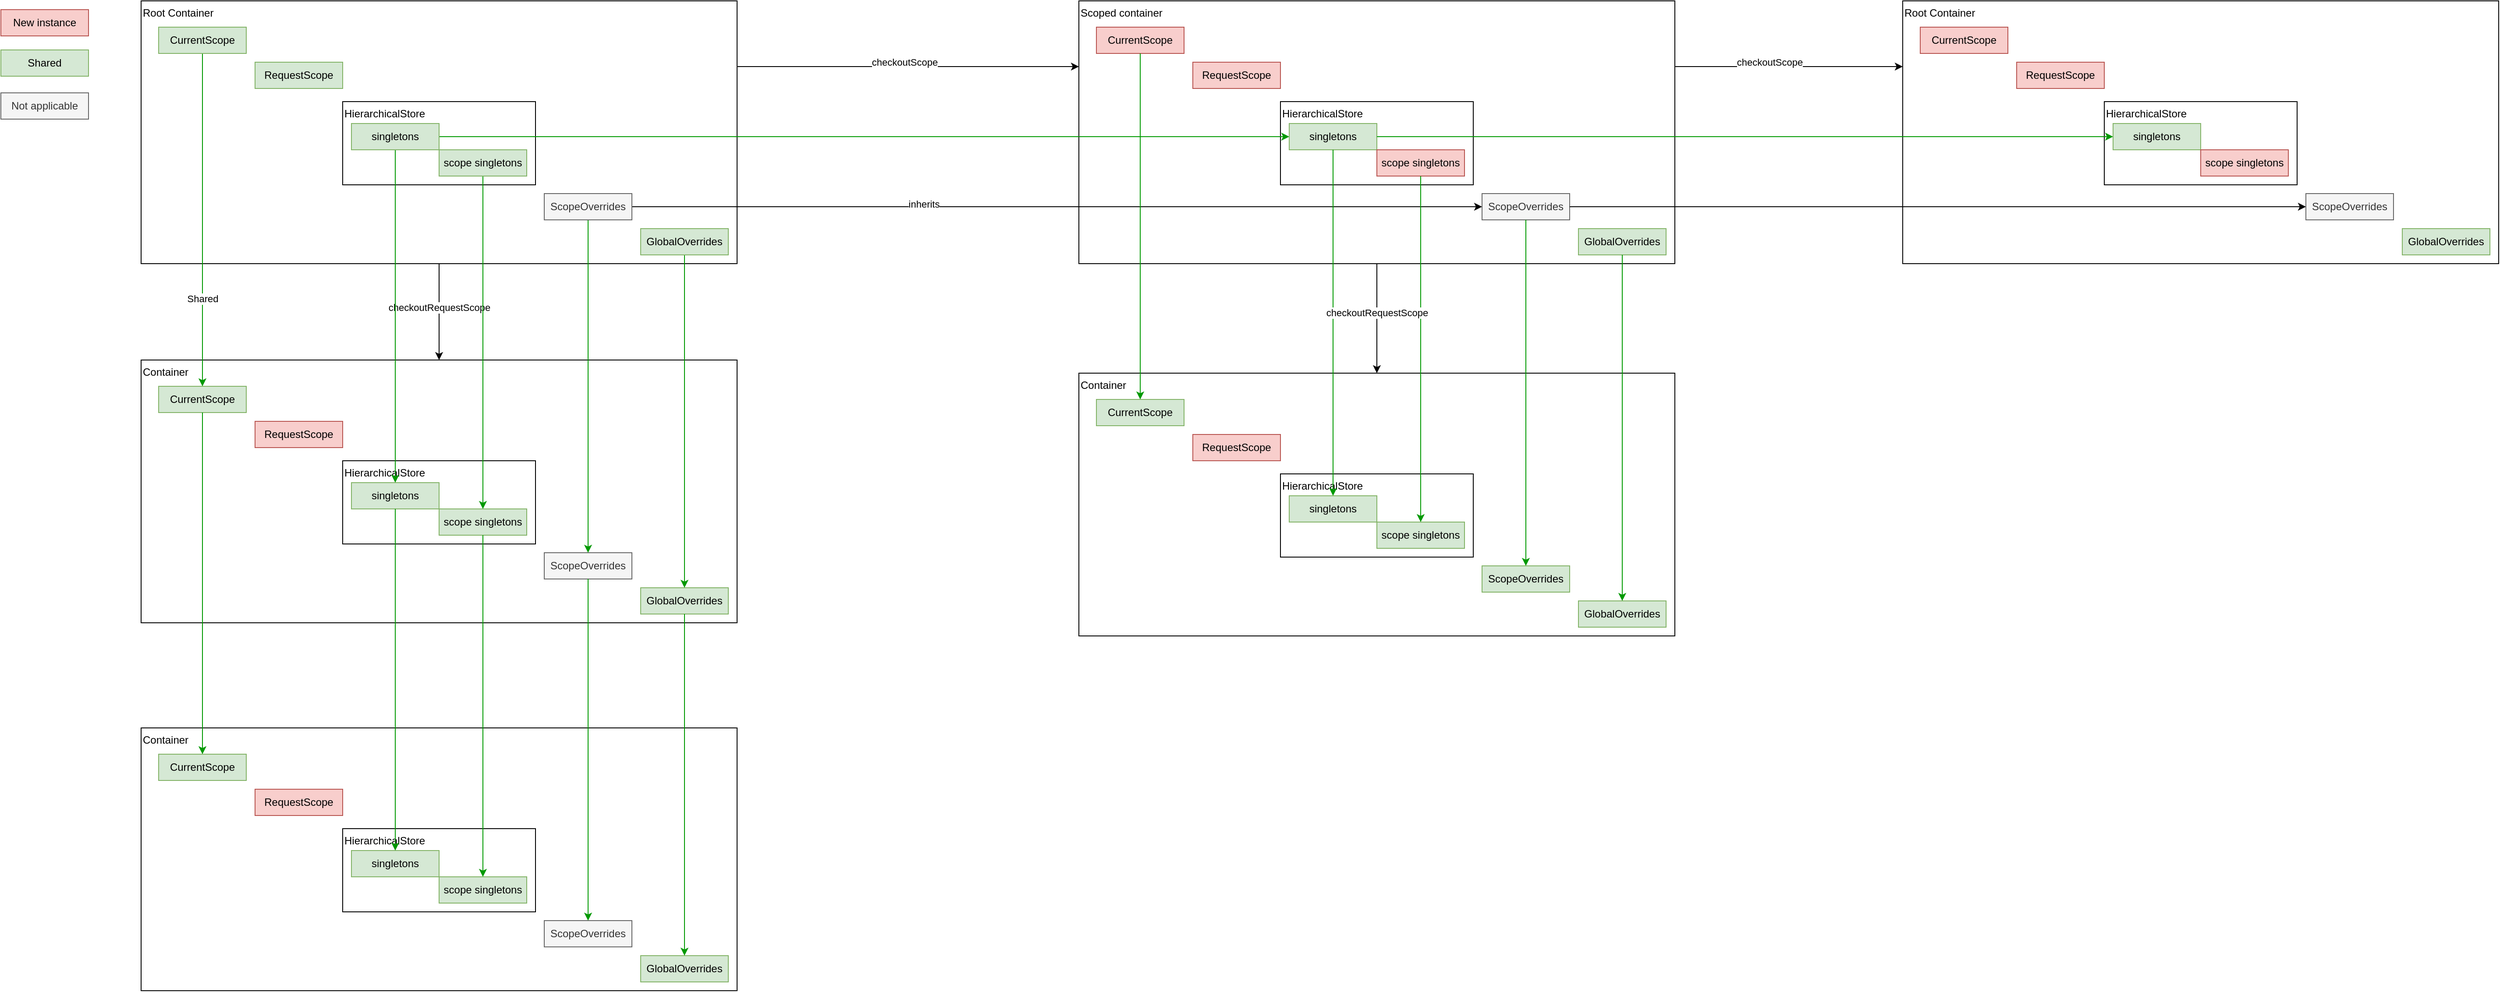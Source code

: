 <mxfile version="20.8.16" type="device" pages="2"><diagram id="uvCN8XYCkZKn3MmHKt8T" name="Strona-1"><mxGraphModel dx="3472" dy="2239" grid="1" gridSize="10" guides="1" tooltips="1" connect="1" arrows="1" fold="1" page="1" pageScale="1" pageWidth="827" pageHeight="1169" background="none" math="0" shadow="0"><root><mxCell id="0"/><mxCell id="1" parent="0"/><mxCell id="KOdNiX54ngIXo0fyU5yl-66" style="edgeStyle=orthogonalEdgeStyle;rounded=0;orthogonalLoop=1;jettySize=auto;html=1;" parent="1" source="KOdNiX54ngIXo0fyU5yl-88" target="KOdNiX54ngIXo0fyU5yl-69" edge="1"><mxGeometry relative="1" as="geometry"><mxPoint x="-1090" y="-810" as="sourcePoint"/><mxPoint x="-1090" y="-650" as="targetPoint"/></mxGeometry></mxCell><mxCell id="KOdNiX54ngIXo0fyU5yl-67" value="checkoutRequestScope" style="edgeLabel;html=1;align=center;verticalAlign=middle;resizable=0;points=[];" parent="KOdNiX54ngIXo0fyU5yl-66" vertex="1" connectable="0"><mxGeometry x="-0.217" y="-1" relative="1" as="geometry"><mxPoint x="1" y="7" as="offset"/></mxGeometry></mxCell><mxCell id="KOdNiX54ngIXo0fyU5yl-68" value="" style="group" parent="1" vertex="1" connectable="0"><mxGeometry x="-1420" y="-720" width="680" height="300" as="geometry"/></mxCell><mxCell id="KOdNiX54ngIXo0fyU5yl-69" value="Container" style="rounded=0;whiteSpace=wrap;html=1;align=left;verticalAlign=top;" parent="KOdNiX54ngIXo0fyU5yl-68" vertex="1"><mxGeometry width="680" height="300" as="geometry"/></mxCell><mxCell id="KOdNiX54ngIXo0fyU5yl-70" value="CurrentScope" style="rounded=0;whiteSpace=wrap;html=1;fillColor=#d5e8d4;strokeColor=#82b366;" parent="KOdNiX54ngIXo0fyU5yl-68" vertex="1"><mxGeometry x="20" y="30" width="100" height="30" as="geometry"/></mxCell><mxCell id="KOdNiX54ngIXo0fyU5yl-71" value="RequestScope" style="rounded=0;whiteSpace=wrap;html=1;fillColor=#f8cecc;strokeColor=#b85450;" parent="KOdNiX54ngIXo0fyU5yl-68" vertex="1"><mxGeometry x="130" y="70" width="100" height="30" as="geometry"/></mxCell><mxCell id="KOdNiX54ngIXo0fyU5yl-72" value="ScopeOverrides" style="rounded=0;whiteSpace=wrap;html=1;fillColor=#f5f5f5;strokeColor=#666666;fontColor=#333333;" parent="KOdNiX54ngIXo0fyU5yl-68" vertex="1"><mxGeometry x="460" y="220" width="100" height="30" as="geometry"/></mxCell><mxCell id="KOdNiX54ngIXo0fyU5yl-73" value="GlobalOverrides" style="rounded=0;whiteSpace=wrap;html=1;fillColor=#d5e8d4;strokeColor=#82b366;" parent="KOdNiX54ngIXo0fyU5yl-68" vertex="1"><mxGeometry x="570" y="260" width="100" height="30" as="geometry"/></mxCell><mxCell id="KOdNiX54ngIXo0fyU5yl-74" value="HierarchicalStore" style="rounded=0;whiteSpace=wrap;html=1;align=left;verticalAlign=top;" parent="KOdNiX54ngIXo0fyU5yl-68" vertex="1"><mxGeometry x="230" y="115" width="220" height="95" as="geometry"/></mxCell><mxCell id="KOdNiX54ngIXo0fyU5yl-75" value="singletons" style="rounded=0;whiteSpace=wrap;html=1;fillColor=#d5e8d4;strokeColor=#82b366;" parent="KOdNiX54ngIXo0fyU5yl-68" vertex="1"><mxGeometry x="240" y="140" width="100" height="30" as="geometry"/></mxCell><mxCell id="KOdNiX54ngIXo0fyU5yl-76" value="scope singletons" style="rounded=0;whiteSpace=wrap;html=1;fillColor=#d5e8d4;strokeColor=#82b366;" parent="KOdNiX54ngIXo0fyU5yl-68" vertex="1"><mxGeometry x="340" y="170" width="100" height="30" as="geometry"/></mxCell><mxCell id="KOdNiX54ngIXo0fyU5yl-77" value="" style="group" parent="1" vertex="1" connectable="0"><mxGeometry x="-350" y="-1130" width="680" height="300" as="geometry"/></mxCell><mxCell id="KOdNiX54ngIXo0fyU5yl-78" value="Scoped container" style="rounded=0;whiteSpace=wrap;html=1;align=left;verticalAlign=top;" parent="KOdNiX54ngIXo0fyU5yl-77" vertex="1"><mxGeometry width="680" height="300" as="geometry"/></mxCell><mxCell id="KOdNiX54ngIXo0fyU5yl-79" value="CurrentScope" style="rounded=0;whiteSpace=wrap;html=1;fillColor=#f8cecc;strokeColor=#b85450;" parent="KOdNiX54ngIXo0fyU5yl-77" vertex="1"><mxGeometry x="20" y="30" width="100" height="30" as="geometry"/></mxCell><mxCell id="KOdNiX54ngIXo0fyU5yl-80" value="RequestScope" style="rounded=0;whiteSpace=wrap;html=1;fillColor=#f8cecc;strokeColor=#b85450;" parent="KOdNiX54ngIXo0fyU5yl-77" vertex="1"><mxGeometry x="130" y="70" width="100" height="30" as="geometry"/></mxCell><mxCell id="KOdNiX54ngIXo0fyU5yl-81" value="ScopeOverrides" style="rounded=0;whiteSpace=wrap;html=1;fillColor=#f5f5f5;strokeColor=#666666;fontColor=#333333;" parent="KOdNiX54ngIXo0fyU5yl-77" vertex="1"><mxGeometry x="460" y="220" width="100" height="30" as="geometry"/></mxCell><mxCell id="KOdNiX54ngIXo0fyU5yl-82" value="GlobalOverrides" style="rounded=0;whiteSpace=wrap;html=1;fillColor=#d5e8d4;strokeColor=#82b366;" parent="KOdNiX54ngIXo0fyU5yl-77" vertex="1"><mxGeometry x="570" y="260" width="100" height="30" as="geometry"/></mxCell><mxCell id="KOdNiX54ngIXo0fyU5yl-83" value="HierarchicalStore" style="rounded=0;whiteSpace=wrap;html=1;align=left;verticalAlign=top;" parent="KOdNiX54ngIXo0fyU5yl-77" vertex="1"><mxGeometry x="230" y="115" width="220" height="95" as="geometry"/></mxCell><mxCell id="KOdNiX54ngIXo0fyU5yl-84" value="singletons" style="rounded=0;whiteSpace=wrap;html=1;fillColor=#d5e8d4;strokeColor=#82b366;" parent="KOdNiX54ngIXo0fyU5yl-77" vertex="1"><mxGeometry x="240" y="140" width="100" height="30" as="geometry"/></mxCell><mxCell id="KOdNiX54ngIXo0fyU5yl-85" value="scope singletons" style="rounded=0;whiteSpace=wrap;html=1;fillColor=#f8cecc;strokeColor=#b85450;" parent="KOdNiX54ngIXo0fyU5yl-77" vertex="1"><mxGeometry x="340" y="170" width="100" height="30" as="geometry"/></mxCell><mxCell id="KOdNiX54ngIXo0fyU5yl-86" style="edgeStyle=orthogonalEdgeStyle;rounded=0;orthogonalLoop=1;jettySize=auto;html=1;exitX=1;exitY=0.25;exitDx=0;exitDy=0;strokeColor=#000000;entryX=0;entryY=0.25;entryDx=0;entryDy=0;" parent="1" source="KOdNiX54ngIXo0fyU5yl-88" target="KOdNiX54ngIXo0fyU5yl-78" edge="1"><mxGeometry relative="1" as="geometry"/></mxCell><mxCell id="KOdNiX54ngIXo0fyU5yl-87" value="checkoutScope" style="edgeLabel;html=1;align=center;verticalAlign=middle;resizable=0;points=[];" parent="KOdNiX54ngIXo0fyU5yl-86" vertex="1" connectable="0"><mxGeometry x="0.277" y="4" relative="1" as="geometry"><mxPoint x="-58" y="-1" as="offset"/></mxGeometry></mxCell><mxCell id="KOdNiX54ngIXo0fyU5yl-88" value="Root Container" style="rounded=0;whiteSpace=wrap;html=1;align=left;verticalAlign=top;" parent="1" vertex="1"><mxGeometry x="-1420" y="-1130" width="680" height="300" as="geometry"/></mxCell><mxCell id="KOdNiX54ngIXo0fyU5yl-89" style="edgeStyle=orthogonalEdgeStyle;rounded=0;orthogonalLoop=1;jettySize=auto;html=1;exitX=0.5;exitY=1;exitDx=0;exitDy=0;strokeColor=#009900;fillColor=#d5e8d4;" parent="1" source="KOdNiX54ngIXo0fyU5yl-91" target="KOdNiX54ngIXo0fyU5yl-70" edge="1"><mxGeometry relative="1" as="geometry"/></mxCell><mxCell id="KOdNiX54ngIXo0fyU5yl-90" value="Shared" style="edgeLabel;html=1;align=center;verticalAlign=middle;resizable=0;points=[];" parent="KOdNiX54ngIXo0fyU5yl-89" vertex="1" connectable="0"><mxGeometry x="0.283" y="1" relative="1" as="geometry"><mxPoint x="-1" y="36" as="offset"/></mxGeometry></mxCell><mxCell id="KOdNiX54ngIXo0fyU5yl-91" value="CurrentScope" style="rounded=0;whiteSpace=wrap;html=1;fillColor=#d5e8d4;strokeColor=#82b366;" parent="1" vertex="1"><mxGeometry x="-1400" y="-1100" width="100" height="30" as="geometry"/></mxCell><mxCell id="KOdNiX54ngIXo0fyU5yl-92" value="RequestScope" style="rounded=0;whiteSpace=wrap;html=1;fillColor=#d5e8d4;strokeColor=#82b366;" parent="1" vertex="1"><mxGeometry x="-1290" y="-1060" width="100" height="30" as="geometry"/></mxCell><mxCell id="KOdNiX54ngIXo0fyU5yl-93" style="edgeStyle=orthogonalEdgeStyle;rounded=0;orthogonalLoop=1;jettySize=auto;html=1;exitX=0.5;exitY=1;exitDx=0;exitDy=0;strokeColor=#009900;" parent="1" source="KOdNiX54ngIXo0fyU5yl-94" target="KOdNiX54ngIXo0fyU5yl-72" edge="1"><mxGeometry relative="1" as="geometry"/></mxCell><mxCell id="mqJYKt4JBoa_ONj-gT2V-1" style="edgeStyle=orthogonalEdgeStyle;rounded=0;orthogonalLoop=1;jettySize=auto;html=1;exitX=1;exitY=0.5;exitDx=0;exitDy=0;entryX=0;entryY=0.5;entryDx=0;entryDy=0;" parent="1" source="KOdNiX54ngIXo0fyU5yl-94" target="KOdNiX54ngIXo0fyU5yl-81" edge="1"><mxGeometry relative="1" as="geometry"/></mxCell><mxCell id="mqJYKt4JBoa_ONj-gT2V-3" value="inherits" style="edgeLabel;html=1;align=center;verticalAlign=middle;resizable=0;points=[];" parent="mqJYKt4JBoa_ONj-gT2V-1" vertex="1" connectable="0"><mxGeometry x="-0.315" y="3" relative="1" as="geometry"><mxPoint x="1" as="offset"/></mxGeometry></mxCell><mxCell id="KOdNiX54ngIXo0fyU5yl-94" value="ScopeOverrides" style="rounded=0;whiteSpace=wrap;html=1;fillColor=#f5f5f5;strokeColor=#666666;fontColor=#333333;" parent="1" vertex="1"><mxGeometry x="-960" y="-910" width="100" height="30" as="geometry"/></mxCell><mxCell id="KOdNiX54ngIXo0fyU5yl-95" style="edgeStyle=orthogonalEdgeStyle;rounded=0;orthogonalLoop=1;jettySize=auto;html=1;exitX=0.5;exitY=1;exitDx=0;exitDy=0;strokeColor=#009900;" parent="1" source="KOdNiX54ngIXo0fyU5yl-96" target="KOdNiX54ngIXo0fyU5yl-73" edge="1"><mxGeometry relative="1" as="geometry"/></mxCell><mxCell id="KOdNiX54ngIXo0fyU5yl-96" value="GlobalOverrides" style="rounded=0;whiteSpace=wrap;html=1;fillColor=#d5e8d4;strokeColor=#82b366;" parent="1" vertex="1"><mxGeometry x="-850" y="-870" width="100" height="30" as="geometry"/></mxCell><mxCell id="KOdNiX54ngIXo0fyU5yl-97" value="HierarchicalStore" style="rounded=0;whiteSpace=wrap;html=1;align=left;verticalAlign=top;" parent="1" vertex="1"><mxGeometry x="-1190" y="-1015" width="220" height="95" as="geometry"/></mxCell><mxCell id="KOdNiX54ngIXo0fyU5yl-98" style="edgeStyle=orthogonalEdgeStyle;rounded=0;orthogonalLoop=1;jettySize=auto;html=1;exitX=0.5;exitY=1;exitDx=0;exitDy=0;strokeColor=#009900;" parent="1" source="KOdNiX54ngIXo0fyU5yl-100" target="KOdNiX54ngIXo0fyU5yl-75" edge="1"><mxGeometry relative="1" as="geometry"/></mxCell><mxCell id="KOdNiX54ngIXo0fyU5yl-99" style="edgeStyle=orthogonalEdgeStyle;rounded=0;orthogonalLoop=1;jettySize=auto;html=1;exitX=1;exitY=0.5;exitDx=0;exitDy=0;strokeColor=#009900;" parent="1" source="KOdNiX54ngIXo0fyU5yl-100" target="KOdNiX54ngIXo0fyU5yl-84" edge="1"><mxGeometry relative="1" as="geometry"/></mxCell><mxCell id="KOdNiX54ngIXo0fyU5yl-100" value="singletons" style="rounded=0;whiteSpace=wrap;html=1;fillColor=#d5e8d4;strokeColor=#82b366;" parent="1" vertex="1"><mxGeometry x="-1180" y="-990" width="100" height="30" as="geometry"/></mxCell><mxCell id="KOdNiX54ngIXo0fyU5yl-101" style="edgeStyle=orthogonalEdgeStyle;rounded=0;orthogonalLoop=1;jettySize=auto;html=1;exitX=0.5;exitY=1;exitDx=0;exitDy=0;strokeColor=#009900;" parent="1" source="KOdNiX54ngIXo0fyU5yl-102" target="KOdNiX54ngIXo0fyU5yl-76" edge="1"><mxGeometry relative="1" as="geometry"/></mxCell><mxCell id="KOdNiX54ngIXo0fyU5yl-102" value="scope singletons" style="rounded=0;whiteSpace=wrap;html=1;fillColor=#d5e8d4;strokeColor=#82b366;" parent="1" vertex="1"><mxGeometry x="-1080" y="-960" width="100" height="30" as="geometry"/></mxCell><mxCell id="KOdNiX54ngIXo0fyU5yl-103" value="" style="group;fillColor=#f5f5f5;fontColor=#333333;strokeColor=#666666;" parent="1" vertex="1" connectable="0"><mxGeometry x="590" y="-1130" width="680" height="300" as="geometry"/></mxCell><mxCell id="KOdNiX54ngIXo0fyU5yl-104" value="Root Container" style="rounded=0;whiteSpace=wrap;html=1;align=left;verticalAlign=top;" parent="KOdNiX54ngIXo0fyU5yl-103" vertex="1"><mxGeometry width="680" height="300" as="geometry"/></mxCell><mxCell id="KOdNiX54ngIXo0fyU5yl-105" value="CurrentScope" style="rounded=0;whiteSpace=wrap;html=1;fillColor=#f8cecc;strokeColor=#b85450;" parent="KOdNiX54ngIXo0fyU5yl-103" vertex="1"><mxGeometry x="20" y="30" width="100" height="30" as="geometry"/></mxCell><mxCell id="KOdNiX54ngIXo0fyU5yl-106" value="RequestScope" style="rounded=0;whiteSpace=wrap;html=1;fillColor=#f8cecc;strokeColor=#b85450;" parent="KOdNiX54ngIXo0fyU5yl-103" vertex="1"><mxGeometry x="130" y="70" width="100" height="30" as="geometry"/></mxCell><mxCell id="KOdNiX54ngIXo0fyU5yl-107" value="ScopeOverrides" style="rounded=0;whiteSpace=wrap;html=1;fillColor=#f5f5f5;strokeColor=#666666;fontColor=#333333;" parent="KOdNiX54ngIXo0fyU5yl-103" vertex="1"><mxGeometry x="460" y="220" width="100" height="30" as="geometry"/></mxCell><mxCell id="KOdNiX54ngIXo0fyU5yl-108" value="GlobalOverrides" style="rounded=0;whiteSpace=wrap;html=1;fillColor=#d5e8d4;strokeColor=#82b366;" parent="KOdNiX54ngIXo0fyU5yl-103" vertex="1"><mxGeometry x="570" y="260" width="100" height="30" as="geometry"/></mxCell><mxCell id="KOdNiX54ngIXo0fyU5yl-109" value="HierarchicalStore" style="rounded=0;whiteSpace=wrap;html=1;align=left;verticalAlign=top;" parent="KOdNiX54ngIXo0fyU5yl-103" vertex="1"><mxGeometry x="230" y="115" width="220" height="95" as="geometry"/></mxCell><mxCell id="KOdNiX54ngIXo0fyU5yl-110" value="singletons" style="rounded=0;whiteSpace=wrap;html=1;fillColor=#d5e8d4;strokeColor=#82b366;" parent="KOdNiX54ngIXo0fyU5yl-103" vertex="1"><mxGeometry x="240" y="140" width="100" height="30" as="geometry"/></mxCell><mxCell id="KOdNiX54ngIXo0fyU5yl-111" value="scope singletons" style="rounded=0;whiteSpace=wrap;html=1;fillColor=#f8cecc;strokeColor=#b85450;" parent="KOdNiX54ngIXo0fyU5yl-103" vertex="1"><mxGeometry x="340" y="170" width="100" height="30" as="geometry"/></mxCell><mxCell id="KOdNiX54ngIXo0fyU5yl-112" style="edgeStyle=orthogonalEdgeStyle;rounded=0;orthogonalLoop=1;jettySize=auto;html=1;exitX=1;exitY=0.25;exitDx=0;exitDy=0;strokeColor=#000000;entryX=0;entryY=0.25;entryDx=0;entryDy=0;" parent="1" source="KOdNiX54ngIXo0fyU5yl-78" target="KOdNiX54ngIXo0fyU5yl-104" edge="1"><mxGeometry relative="1" as="geometry"><mxPoint x="380" y="-1060" as="sourcePoint"/><mxPoint x="770" y="-1060" as="targetPoint"/></mxGeometry></mxCell><mxCell id="KOdNiX54ngIXo0fyU5yl-113" value="checkoutScope" style="edgeLabel;html=1;align=center;verticalAlign=middle;resizable=0;points=[];" parent="KOdNiX54ngIXo0fyU5yl-112" vertex="1" connectable="0"><mxGeometry x="0.277" y="4" relative="1" as="geometry"><mxPoint x="-58" y="-1" as="offset"/></mxGeometry></mxCell><mxCell id="KOdNiX54ngIXo0fyU5yl-114" style="edgeStyle=orthogonalEdgeStyle;rounded=0;orthogonalLoop=1;jettySize=auto;html=1;exitX=1;exitY=0.5;exitDx=0;exitDy=0;entryX=0;entryY=0.5;entryDx=0;entryDy=0;strokeColor=#009900;" parent="1" source="KOdNiX54ngIXo0fyU5yl-84" target="KOdNiX54ngIXo0fyU5yl-110" edge="1"><mxGeometry relative="1" as="geometry"/></mxCell><mxCell id="KOdNiX54ngIXo0fyU5yl-115" value="" style="group" parent="1" vertex="1" connectable="0"><mxGeometry x="-350" y="-705" width="680" height="300" as="geometry"/></mxCell><mxCell id="KOdNiX54ngIXo0fyU5yl-116" value="Container" style="rounded=0;whiteSpace=wrap;html=1;align=left;verticalAlign=top;" parent="KOdNiX54ngIXo0fyU5yl-115" vertex="1"><mxGeometry width="680" height="300" as="geometry"/></mxCell><mxCell id="KOdNiX54ngIXo0fyU5yl-117" value="CurrentScope" style="rounded=0;whiteSpace=wrap;html=1;fillColor=#d5e8d4;strokeColor=#82b366;" parent="KOdNiX54ngIXo0fyU5yl-115" vertex="1"><mxGeometry x="20" y="30" width="100" height="30" as="geometry"/></mxCell><mxCell id="KOdNiX54ngIXo0fyU5yl-118" value="RequestScope" style="rounded=0;whiteSpace=wrap;html=1;fillColor=#f8cecc;strokeColor=#b85450;" parent="KOdNiX54ngIXo0fyU5yl-115" vertex="1"><mxGeometry x="130" y="70" width="100" height="30" as="geometry"/></mxCell><mxCell id="KOdNiX54ngIXo0fyU5yl-119" value="ScopeOverrides" style="rounded=0;whiteSpace=wrap;html=1;fillColor=#d5e8d4;strokeColor=#82b366;" parent="KOdNiX54ngIXo0fyU5yl-115" vertex="1"><mxGeometry x="460" y="220" width="100" height="30" as="geometry"/></mxCell><mxCell id="KOdNiX54ngIXo0fyU5yl-120" value="GlobalOverrides" style="rounded=0;whiteSpace=wrap;html=1;fillColor=#d5e8d4;strokeColor=#82b366;" parent="KOdNiX54ngIXo0fyU5yl-115" vertex="1"><mxGeometry x="570" y="260" width="100" height="30" as="geometry"/></mxCell><mxCell id="KOdNiX54ngIXo0fyU5yl-121" value="HierarchicalStore" style="rounded=0;whiteSpace=wrap;html=1;align=left;verticalAlign=top;" parent="KOdNiX54ngIXo0fyU5yl-115" vertex="1"><mxGeometry x="230" y="115" width="220" height="95" as="geometry"/></mxCell><mxCell id="KOdNiX54ngIXo0fyU5yl-122" value="singletons" style="rounded=0;whiteSpace=wrap;html=1;fillColor=#d5e8d4;strokeColor=#82b366;" parent="KOdNiX54ngIXo0fyU5yl-115" vertex="1"><mxGeometry x="240" y="140" width="100" height="30" as="geometry"/></mxCell><mxCell id="KOdNiX54ngIXo0fyU5yl-123" value="scope singletons" style="rounded=0;whiteSpace=wrap;html=1;fillColor=#d5e8d4;strokeColor=#82b366;" parent="KOdNiX54ngIXo0fyU5yl-115" vertex="1"><mxGeometry x="340" y="170" width="100" height="30" as="geometry"/></mxCell><mxCell id="KOdNiX54ngIXo0fyU5yl-124" style="edgeStyle=orthogonalEdgeStyle;rounded=0;orthogonalLoop=1;jettySize=auto;html=1;exitX=0.5;exitY=1;exitDx=0;exitDy=0;entryX=0.5;entryY=0;entryDx=0;entryDy=0;strokeColor=#009900;" parent="1" source="KOdNiX54ngIXo0fyU5yl-79" target="KOdNiX54ngIXo0fyU5yl-117" edge="1"><mxGeometry relative="1" as="geometry"/></mxCell><mxCell id="KOdNiX54ngIXo0fyU5yl-125" style="edgeStyle=orthogonalEdgeStyle;rounded=0;orthogonalLoop=1;jettySize=auto;html=1;exitX=0.5;exitY=1;exitDx=0;exitDy=0;entryX=0.5;entryY=0;entryDx=0;entryDy=0;strokeColor=#009900;" parent="1" source="KOdNiX54ngIXo0fyU5yl-84" target="KOdNiX54ngIXo0fyU5yl-122" edge="1"><mxGeometry relative="1" as="geometry"/></mxCell><mxCell id="KOdNiX54ngIXo0fyU5yl-126" style="edgeStyle=orthogonalEdgeStyle;rounded=0;orthogonalLoop=1;jettySize=auto;html=1;exitX=0.5;exitY=1;exitDx=0;exitDy=0;entryX=0.5;entryY=0;entryDx=0;entryDy=0;strokeColor=#009900;" parent="1" source="KOdNiX54ngIXo0fyU5yl-85" target="KOdNiX54ngIXo0fyU5yl-123" edge="1"><mxGeometry relative="1" as="geometry"/></mxCell><mxCell id="KOdNiX54ngIXo0fyU5yl-127" style="edgeStyle=orthogonalEdgeStyle;rounded=0;orthogonalLoop=1;jettySize=auto;html=1;exitX=0.5;exitY=1;exitDx=0;exitDy=0;strokeColor=#009900;" parent="1" source="KOdNiX54ngIXo0fyU5yl-81" target="KOdNiX54ngIXo0fyU5yl-119" edge="1"><mxGeometry relative="1" as="geometry"/></mxCell><mxCell id="KOdNiX54ngIXo0fyU5yl-128" style="edgeStyle=orthogonalEdgeStyle;rounded=0;orthogonalLoop=1;jettySize=auto;html=1;exitX=0.5;exitY=1;exitDx=0;exitDy=0;entryX=0.5;entryY=0;entryDx=0;entryDy=0;strokeColor=#009900;" parent="1" source="KOdNiX54ngIXo0fyU5yl-82" target="KOdNiX54ngIXo0fyU5yl-120" edge="1"><mxGeometry relative="1" as="geometry"/></mxCell><mxCell id="KOdNiX54ngIXo0fyU5yl-129" value="" style="group" parent="1" vertex="1" connectable="0"><mxGeometry x="-1420" y="-300" width="680" height="300" as="geometry"/></mxCell><mxCell id="KOdNiX54ngIXo0fyU5yl-130" value="Container" style="rounded=0;whiteSpace=wrap;html=1;align=left;verticalAlign=top;" parent="KOdNiX54ngIXo0fyU5yl-129" vertex="1"><mxGeometry width="680" height="300" as="geometry"/></mxCell><mxCell id="KOdNiX54ngIXo0fyU5yl-131" value="CurrentScope" style="rounded=0;whiteSpace=wrap;html=1;fillColor=#d5e8d4;strokeColor=#82b366;" parent="KOdNiX54ngIXo0fyU5yl-129" vertex="1"><mxGeometry x="20" y="30" width="100" height="30" as="geometry"/></mxCell><mxCell id="KOdNiX54ngIXo0fyU5yl-132" value="RequestScope" style="rounded=0;whiteSpace=wrap;html=1;fillColor=#f8cecc;strokeColor=#b85450;" parent="KOdNiX54ngIXo0fyU5yl-129" vertex="1"><mxGeometry x="130" y="70" width="100" height="30" as="geometry"/></mxCell><mxCell id="KOdNiX54ngIXo0fyU5yl-133" value="ScopeOverrides" style="rounded=0;whiteSpace=wrap;html=1;fillColor=#f5f5f5;strokeColor=#666666;fontColor=#333333;" parent="KOdNiX54ngIXo0fyU5yl-129" vertex="1"><mxGeometry x="460" y="220" width="100" height="30" as="geometry"/></mxCell><mxCell id="KOdNiX54ngIXo0fyU5yl-134" value="GlobalOverrides" style="rounded=0;whiteSpace=wrap;html=1;fillColor=#d5e8d4;strokeColor=#82b366;" parent="KOdNiX54ngIXo0fyU5yl-129" vertex="1"><mxGeometry x="570" y="260" width="100" height="30" as="geometry"/></mxCell><mxCell id="KOdNiX54ngIXo0fyU5yl-135" value="HierarchicalStore" style="rounded=0;whiteSpace=wrap;html=1;align=left;verticalAlign=top;" parent="KOdNiX54ngIXo0fyU5yl-129" vertex="1"><mxGeometry x="230" y="115" width="220" height="95" as="geometry"/></mxCell><mxCell id="KOdNiX54ngIXo0fyU5yl-136" value="singletons" style="rounded=0;whiteSpace=wrap;html=1;fillColor=#d5e8d4;strokeColor=#82b366;" parent="KOdNiX54ngIXo0fyU5yl-129" vertex="1"><mxGeometry x="240" y="140" width="100" height="30" as="geometry"/></mxCell><mxCell id="KOdNiX54ngIXo0fyU5yl-137" value="scope singletons" style="rounded=0;whiteSpace=wrap;html=1;fillColor=#d5e8d4;strokeColor=#82b366;" parent="KOdNiX54ngIXo0fyU5yl-129" vertex="1"><mxGeometry x="340" y="170" width="100" height="30" as="geometry"/></mxCell><mxCell id="KOdNiX54ngIXo0fyU5yl-138" style="edgeStyle=orthogonalEdgeStyle;rounded=0;orthogonalLoop=1;jettySize=auto;html=1;exitX=0.5;exitY=1;exitDx=0;exitDy=0;strokeColor=#009900;" parent="1" source="KOdNiX54ngIXo0fyU5yl-70" target="KOdNiX54ngIXo0fyU5yl-131" edge="1"><mxGeometry relative="1" as="geometry"/></mxCell><mxCell id="KOdNiX54ngIXo0fyU5yl-139" style="edgeStyle=orthogonalEdgeStyle;rounded=0;orthogonalLoop=1;jettySize=auto;html=1;exitX=0.5;exitY=1;exitDx=0;exitDy=0;strokeColor=#009900;" parent="1" source="KOdNiX54ngIXo0fyU5yl-75" target="KOdNiX54ngIXo0fyU5yl-136" edge="1"><mxGeometry relative="1" as="geometry"/></mxCell><mxCell id="KOdNiX54ngIXo0fyU5yl-140" style="edgeStyle=orthogonalEdgeStyle;rounded=0;orthogonalLoop=1;jettySize=auto;html=1;exitX=0.5;exitY=1;exitDx=0;exitDy=0;strokeColor=#009900;" parent="1" source="KOdNiX54ngIXo0fyU5yl-76" target="KOdNiX54ngIXo0fyU5yl-137" edge="1"><mxGeometry relative="1" as="geometry"/></mxCell><mxCell id="KOdNiX54ngIXo0fyU5yl-141" style="edgeStyle=orthogonalEdgeStyle;rounded=0;orthogonalLoop=1;jettySize=auto;html=1;exitX=0.5;exitY=1;exitDx=0;exitDy=0;strokeColor=#009900;" parent="1" source="KOdNiX54ngIXo0fyU5yl-72" target="KOdNiX54ngIXo0fyU5yl-133" edge="1"><mxGeometry relative="1" as="geometry"/></mxCell><mxCell id="KOdNiX54ngIXo0fyU5yl-142" style="edgeStyle=orthogonalEdgeStyle;rounded=0;orthogonalLoop=1;jettySize=auto;html=1;exitX=0.5;exitY=1;exitDx=0;exitDy=0;strokeColor=#009900;" parent="1" source="KOdNiX54ngIXo0fyU5yl-73" target="KOdNiX54ngIXo0fyU5yl-134" edge="1"><mxGeometry relative="1" as="geometry"/></mxCell><mxCell id="RWl2m01P_ZOmquC0vy6F-1" style="edgeStyle=orthogonalEdgeStyle;rounded=0;orthogonalLoop=1;jettySize=auto;html=1;exitX=0.5;exitY=1;exitDx=0;exitDy=0;entryX=0.5;entryY=0;entryDx=0;entryDy=0;" parent="1" source="KOdNiX54ngIXo0fyU5yl-78" target="KOdNiX54ngIXo0fyU5yl-116" edge="1"><mxGeometry relative="1" as="geometry"><mxPoint x="-400" y="-880" as="sourcePoint"/><mxPoint x="-400" y="-725" as="targetPoint"/></mxGeometry></mxCell><mxCell id="RWl2m01P_ZOmquC0vy6F-2" value="checkoutRequestScope" style="edgeLabel;html=1;align=center;verticalAlign=middle;resizable=0;points=[];" parent="RWl2m01P_ZOmquC0vy6F-1" vertex="1" connectable="0"><mxGeometry x="-0.217" y="-1" relative="1" as="geometry"><mxPoint x="1" y="7" as="offset"/></mxGeometry></mxCell><mxCell id="RWl2m01P_ZOmquC0vy6F-3" value="New instance" style="rounded=0;whiteSpace=wrap;html=1;fillColor=#f8cecc;strokeColor=#b85450;" parent="1" vertex="1"><mxGeometry x="-1580" y="-1120" width="100" height="30" as="geometry"/></mxCell><mxCell id="RWl2m01P_ZOmquC0vy6F-4" value="Shared" style="rounded=0;whiteSpace=wrap;html=1;fillColor=#d5e8d4;strokeColor=#82b366;" parent="1" vertex="1"><mxGeometry x="-1580" y="-1074" width="100" height="30" as="geometry"/></mxCell><mxCell id="RWl2m01P_ZOmquC0vy6F-6" value="Not applicable" style="rounded=0;whiteSpace=wrap;html=1;fillColor=#f5f5f5;strokeColor=#666666;fontColor=#333333;" parent="1" vertex="1"><mxGeometry x="-1580" y="-1025" width="100" height="30" as="geometry"/></mxCell><mxCell id="mqJYKt4JBoa_ONj-gT2V-2" style="edgeStyle=orthogonalEdgeStyle;rounded=0;orthogonalLoop=1;jettySize=auto;html=1;exitX=1;exitY=0.5;exitDx=0;exitDy=0;fillColor=#f5f5f5;strokeColor=#000000;" parent="1" source="KOdNiX54ngIXo0fyU5yl-81" target="KOdNiX54ngIXo0fyU5yl-107" edge="1"><mxGeometry relative="1" as="geometry"/></mxCell></root></mxGraphModel></diagram><diagram id="-UW8doaiCZwj6bscNp7N" name="V2"><mxGraphModel dx="3927" dy="2507" grid="1" gridSize="10" guides="1" tooltips="1" connect="1" arrows="1" fold="1" page="1" pageScale="1" pageWidth="827" pageHeight="1169" math="0" shadow="0"><root><mxCell id="0"/><mxCell id="1" parent="0"/><mxCell id="CaN03SogKFHsnPftlCmg-12" value="" style="group" vertex="1" connectable="0" parent="1"><mxGeometry x="-560" y="-1130" width="680" height="300" as="geometry"/></mxCell><mxCell id="CaN03SogKFHsnPftlCmg-13" value="Scoped container" style="rounded=0;whiteSpace=wrap;html=1;align=left;verticalAlign=top;" vertex="1" parent="CaN03SogKFHsnPftlCmg-12"><mxGeometry width="680" height="300" as="geometry"/></mxCell><mxCell id="CaN03SogKFHsnPftlCmg-14" value="CurrentScope" style="rounded=0;whiteSpace=wrap;html=1;fillColor=#f8cecc;strokeColor=#b85450;" vertex="1" parent="CaN03SogKFHsnPftlCmg-12"><mxGeometry x="20" y="30" width="100" height="30" as="geometry"/></mxCell><mxCell id="CaN03SogKFHsnPftlCmg-16" value="ScopeOverrides" style="rounded=0;whiteSpace=wrap;html=1;fillColor=#ffe6cc;strokeColor=#d79b00;" vertex="1" parent="CaN03SogKFHsnPftlCmg-12"><mxGeometry x="460" y="220" width="100" height="30" as="geometry"/></mxCell><mxCell id="CaN03SogKFHsnPftlCmg-17" value="GlobalOverrides" style="rounded=0;whiteSpace=wrap;html=1;fillColor=#d5e8d4;strokeColor=#82b366;" vertex="1" parent="CaN03SogKFHsnPftlCmg-12"><mxGeometry x="570" y="260" width="100" height="30" as="geometry"/></mxCell><mxCell id="CaN03SogKFHsnPftlCmg-18" value="HierarchicalStore" style="rounded=0;whiteSpace=wrap;html=1;align=left;verticalAlign=top;" vertex="1" parent="CaN03SogKFHsnPftlCmg-12"><mxGeometry x="230" y="115" width="220" height="95" as="geometry"/></mxCell><mxCell id="CaN03SogKFHsnPftlCmg-19" value="singletons" style="rounded=0;whiteSpace=wrap;html=1;fillColor=#d5e8d4;strokeColor=#82b366;" vertex="1" parent="CaN03SogKFHsnPftlCmg-12"><mxGeometry x="240" y="140" width="100" height="30" as="geometry"/></mxCell><mxCell id="CaN03SogKFHsnPftlCmg-20" value="scope singletons" style="rounded=0;whiteSpace=wrap;html=1;fillColor=#f8cecc;strokeColor=#b85450;" vertex="1" parent="CaN03SogKFHsnPftlCmg-12"><mxGeometry x="340" y="170" width="100" height="30" as="geometry"/></mxCell><mxCell id="CaN03SogKFHsnPftlCmg-21" style="edgeStyle=orthogonalEdgeStyle;rounded=0;orthogonalLoop=1;jettySize=auto;html=1;exitX=1;exitY=0.25;exitDx=0;exitDy=0;strokeColor=#000000;entryX=0;entryY=0.25;entryDx=0;entryDy=0;" edge="1" parent="1" source="CaN03SogKFHsnPftlCmg-23" target="CaN03SogKFHsnPftlCmg-13"><mxGeometry relative="1" as="geometry"/></mxCell><mxCell id="CaN03SogKFHsnPftlCmg-22" value="checkoutScope" style="edgeLabel;html=1;align=center;verticalAlign=middle;resizable=0;points=[];" vertex="1" connectable="0" parent="CaN03SogKFHsnPftlCmg-21"><mxGeometry x="0.277" y="4" relative="1" as="geometry"><mxPoint x="-58" y="-1" as="offset"/></mxGeometry></mxCell><mxCell id="CaN03SogKFHsnPftlCmg-23" value="Root Container" style="rounded=0;whiteSpace=wrap;html=1;align=left;verticalAlign=top;" vertex="1" parent="1"><mxGeometry x="-1420" y="-1130" width="680" height="300" as="geometry"/></mxCell><mxCell id="CaN03SogKFHsnPftlCmg-26" value="CurrentScope" style="rounded=0;whiteSpace=wrap;html=1;fillColor=#d5e8d4;strokeColor=#82b366;" vertex="1" parent="1"><mxGeometry x="-1400" y="-1100" width="100" height="30" as="geometry"/></mxCell><mxCell id="CaN03SogKFHsnPftlCmg-29" style="edgeStyle=orthogonalEdgeStyle;rounded=0;orthogonalLoop=1;jettySize=auto;html=1;exitX=1;exitY=0.5;exitDx=0;exitDy=0;entryX=0;entryY=0.5;entryDx=0;entryDy=0;" edge="1" parent="1" source="CaN03SogKFHsnPftlCmg-31" target="CaN03SogKFHsnPftlCmg-16"><mxGeometry relative="1" as="geometry"/></mxCell><mxCell id="CaN03SogKFHsnPftlCmg-30" value="inherits and allow for additional overrides" style="edgeLabel;html=1;align=center;verticalAlign=middle;resizable=0;points=[];" vertex="1" connectable="0" parent="CaN03SogKFHsnPftlCmg-29"><mxGeometry x="-0.315" y="3" relative="1" as="geometry"><mxPoint x="60" y="3" as="offset"/></mxGeometry></mxCell><mxCell id="CaN03SogKFHsnPftlCmg-31" value="ScopeOverrides" style="rounded=0;whiteSpace=wrap;html=1;fillColor=#f5f5f5;strokeColor=#666666;fontColor=#333333;" vertex="1" parent="1"><mxGeometry x="-960" y="-910" width="100" height="30" as="geometry"/></mxCell><mxCell id="CaN03SogKFHsnPftlCmg-33" value="GlobalOverrides" style="rounded=0;whiteSpace=wrap;html=1;fillColor=#d5e8d4;strokeColor=#82b366;" vertex="1" parent="1"><mxGeometry x="-850" y="-870" width="100" height="30" as="geometry"/></mxCell><mxCell id="CaN03SogKFHsnPftlCmg-34" value="HierarchicalStore" style="rounded=0;whiteSpace=wrap;html=1;align=left;verticalAlign=top;" vertex="1" parent="1"><mxGeometry x="-1190" y="-1015" width="220" height="95" as="geometry"/></mxCell><mxCell id="CaN03SogKFHsnPftlCmg-36" style="edgeStyle=orthogonalEdgeStyle;rounded=0;orthogonalLoop=1;jettySize=auto;html=1;exitX=1;exitY=0.5;exitDx=0;exitDy=0;strokeColor=#009900;" edge="1" parent="1" source="CaN03SogKFHsnPftlCmg-37" target="CaN03SogKFHsnPftlCmg-19"><mxGeometry relative="1" as="geometry"/></mxCell><mxCell id="CaN03SogKFHsnPftlCmg-37" value="singletons" style="rounded=0;whiteSpace=wrap;html=1;fillColor=#d5e8d4;strokeColor=#82b366;" vertex="1" parent="1"><mxGeometry x="-1180" y="-990" width="100" height="30" as="geometry"/></mxCell><mxCell id="CaN03SogKFHsnPftlCmg-39" value="scope singletons" style="rounded=0;whiteSpace=wrap;html=1;fillColor=#d5e8d4;strokeColor=#82b366;" vertex="1" parent="1"><mxGeometry x="-1080" y="-960" width="100" height="30" as="geometry"/></mxCell><mxCell id="CaN03SogKFHsnPftlCmg-40" value="=" style="group;fillColor=#fff2cc;strokeColor=#d6b656;" vertex="1" connectable="0" parent="1"><mxGeometry x="414" y="-1130" width="680" height="300" as="geometry"/></mxCell><mxCell id="CaN03SogKFHsnPftlCmg-41" value="Root Container" style="rounded=0;whiteSpace=wrap;html=1;align=left;verticalAlign=top;" vertex="1" parent="CaN03SogKFHsnPftlCmg-40"><mxGeometry width="680" height="300" as="geometry"/></mxCell><mxCell id="CaN03SogKFHsnPftlCmg-42" value="CurrentScope" style="rounded=0;whiteSpace=wrap;html=1;fillColor=#f8cecc;strokeColor=#b85450;" vertex="1" parent="CaN03SogKFHsnPftlCmg-40"><mxGeometry x="20" y="30" width="100" height="30" as="geometry"/></mxCell><mxCell id="CaN03SogKFHsnPftlCmg-44" value="ScopeOverrides" style="rounded=0;whiteSpace=wrap;html=1;fillColor=#ffe6cc;strokeColor=#d79b00;" vertex="1" parent="CaN03SogKFHsnPftlCmg-40"><mxGeometry x="460" y="220" width="100" height="30" as="geometry"/></mxCell><mxCell id="CaN03SogKFHsnPftlCmg-45" value="GlobalOverrides" style="rounded=0;whiteSpace=wrap;html=1;fillColor=#d5e8d4;strokeColor=#82b366;" vertex="1" parent="CaN03SogKFHsnPftlCmg-40"><mxGeometry x="570" y="260" width="100" height="30" as="geometry"/></mxCell><mxCell id="CaN03SogKFHsnPftlCmg-46" value="HierarchicalStore" style="rounded=0;whiteSpace=wrap;html=1;align=left;verticalAlign=top;" vertex="1" parent="CaN03SogKFHsnPftlCmg-40"><mxGeometry x="230" y="115" width="220" height="95" as="geometry"/></mxCell><mxCell id="CaN03SogKFHsnPftlCmg-47" value="singletons" style="rounded=0;whiteSpace=wrap;html=1;fillColor=#d5e8d4;strokeColor=#82b366;" vertex="1" parent="CaN03SogKFHsnPftlCmg-40"><mxGeometry x="240" y="140" width="100" height="30" as="geometry"/></mxCell><mxCell id="CaN03SogKFHsnPftlCmg-48" value="scope singletons" style="rounded=0;whiteSpace=wrap;html=1;fillColor=#f8cecc;strokeColor=#b85450;" vertex="1" parent="CaN03SogKFHsnPftlCmg-40"><mxGeometry x="340" y="170" width="100" height="30" as="geometry"/></mxCell><mxCell id="CaN03SogKFHsnPftlCmg-49" style="edgeStyle=orthogonalEdgeStyle;rounded=0;orthogonalLoop=1;jettySize=auto;html=1;exitX=1;exitY=0.25;exitDx=0;exitDy=0;strokeColor=#000000;entryX=0;entryY=0.25;entryDx=0;entryDy=0;" edge="1" parent="1" source="CaN03SogKFHsnPftlCmg-13" target="CaN03SogKFHsnPftlCmg-41"><mxGeometry relative="1" as="geometry"><mxPoint x="380" y="-1060" as="sourcePoint"/><mxPoint x="770" y="-1060" as="targetPoint"/></mxGeometry></mxCell><mxCell id="CaN03SogKFHsnPftlCmg-50" value="checkoutScope" style="edgeLabel;html=1;align=center;verticalAlign=middle;resizable=0;points=[];" vertex="1" connectable="0" parent="CaN03SogKFHsnPftlCmg-49"><mxGeometry x="0.277" y="4" relative="1" as="geometry"><mxPoint x="-58" y="-1" as="offset"/></mxGeometry></mxCell><mxCell id="CaN03SogKFHsnPftlCmg-51" style="edgeStyle=orthogonalEdgeStyle;rounded=0;orthogonalLoop=1;jettySize=auto;html=1;exitX=1;exitY=0.5;exitDx=0;exitDy=0;entryX=0;entryY=0.5;entryDx=0;entryDy=0;strokeColor=#009900;" edge="1" parent="1" source="CaN03SogKFHsnPftlCmg-19" target="CaN03SogKFHsnPftlCmg-47"><mxGeometry relative="1" as="geometry"/></mxCell><mxCell id="CaN03SogKFHsnPftlCmg-82" value="New instance" style="rounded=0;whiteSpace=wrap;html=1;fillColor=#f8cecc;strokeColor=#b85450;" vertex="1" parent="1"><mxGeometry x="-1580" y="-1120" width="100" height="30" as="geometry"/></mxCell><mxCell id="CaN03SogKFHsnPftlCmg-83" value="Shared" style="rounded=0;whiteSpace=wrap;html=1;fillColor=#d5e8d4;strokeColor=#82b366;" vertex="1" parent="1"><mxGeometry x="-1580" y="-1074" width="100" height="30" as="geometry"/></mxCell><mxCell id="CaN03SogKFHsnPftlCmg-84" value="Not applicable" style="rounded=0;whiteSpace=wrap;html=1;fillColor=#f5f5f5;strokeColor=#666666;fontColor=#333333;" vertex="1" parent="1"><mxGeometry x="-1580" y="-1025" width="100" height="30" as="geometry"/></mxCell><mxCell id="CaN03SogKFHsnPftlCmg-85" style="edgeStyle=orthogonalEdgeStyle;rounded=0;orthogonalLoop=1;jettySize=auto;html=1;exitX=1;exitY=0.5;exitDx=0;exitDy=0;fillColor=#f5f5f5;strokeColor=#000000;" edge="1" parent="1" source="CaN03SogKFHsnPftlCmg-16" target="CaN03SogKFHsnPftlCmg-44"><mxGeometry relative="1" as="geometry"/></mxCell></root></mxGraphModel></diagram></mxfile>